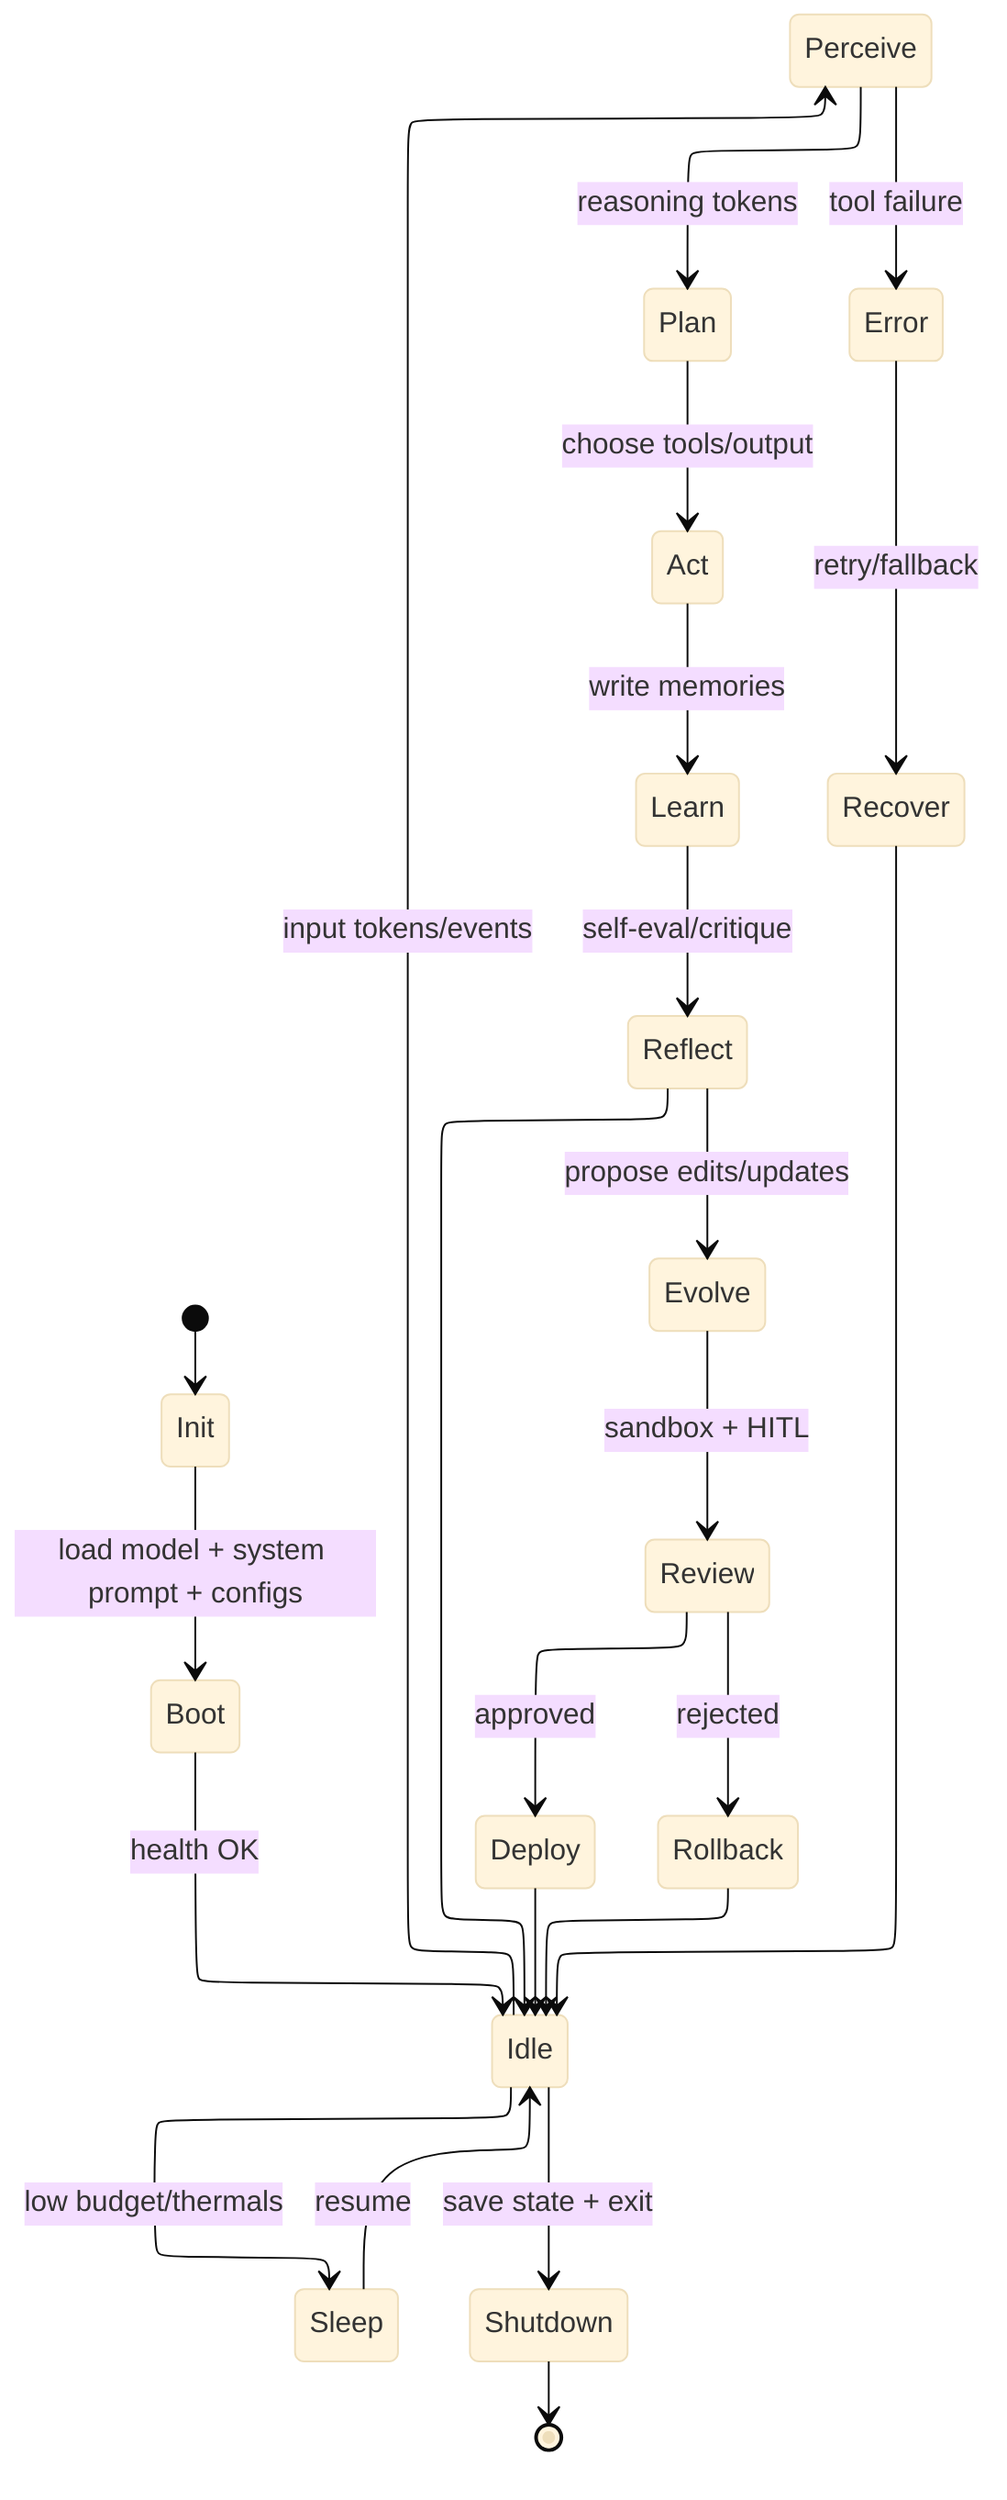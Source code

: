 ---
config:
  theme: base
  layout: elk
---
stateDiagram
  direction TB
  [*] --> Init
  Init --> Boot:load model + system prompt + configs
  Boot --> Idle:health OK
  Idle --> Perceive:input tokens/events
  Perceive --> Plan:reasoning tokens
  Plan --> Act:choose tools/output
  Act --> Learn:write memories
  Learn --> Reflect:self-eval/critique
  Reflect --> Idle
  Reflect --> Evolve:propose edits/updates
  Evolve --> Review:sandbox + HITL
  Review --> Deploy:approved
  Deploy --> Idle
  Review --> Rollback:rejected
  Rollback --> Idle
  Perceive --> Error:tool failure
  Error --> Recover:retry/fallback
  Recover --> Idle
  Idle --> Sleep:low budget/thermals
  Sleep --> Idle:resume
  Idle --> Shutdown:save state + exit
  Shutdown --> [*]